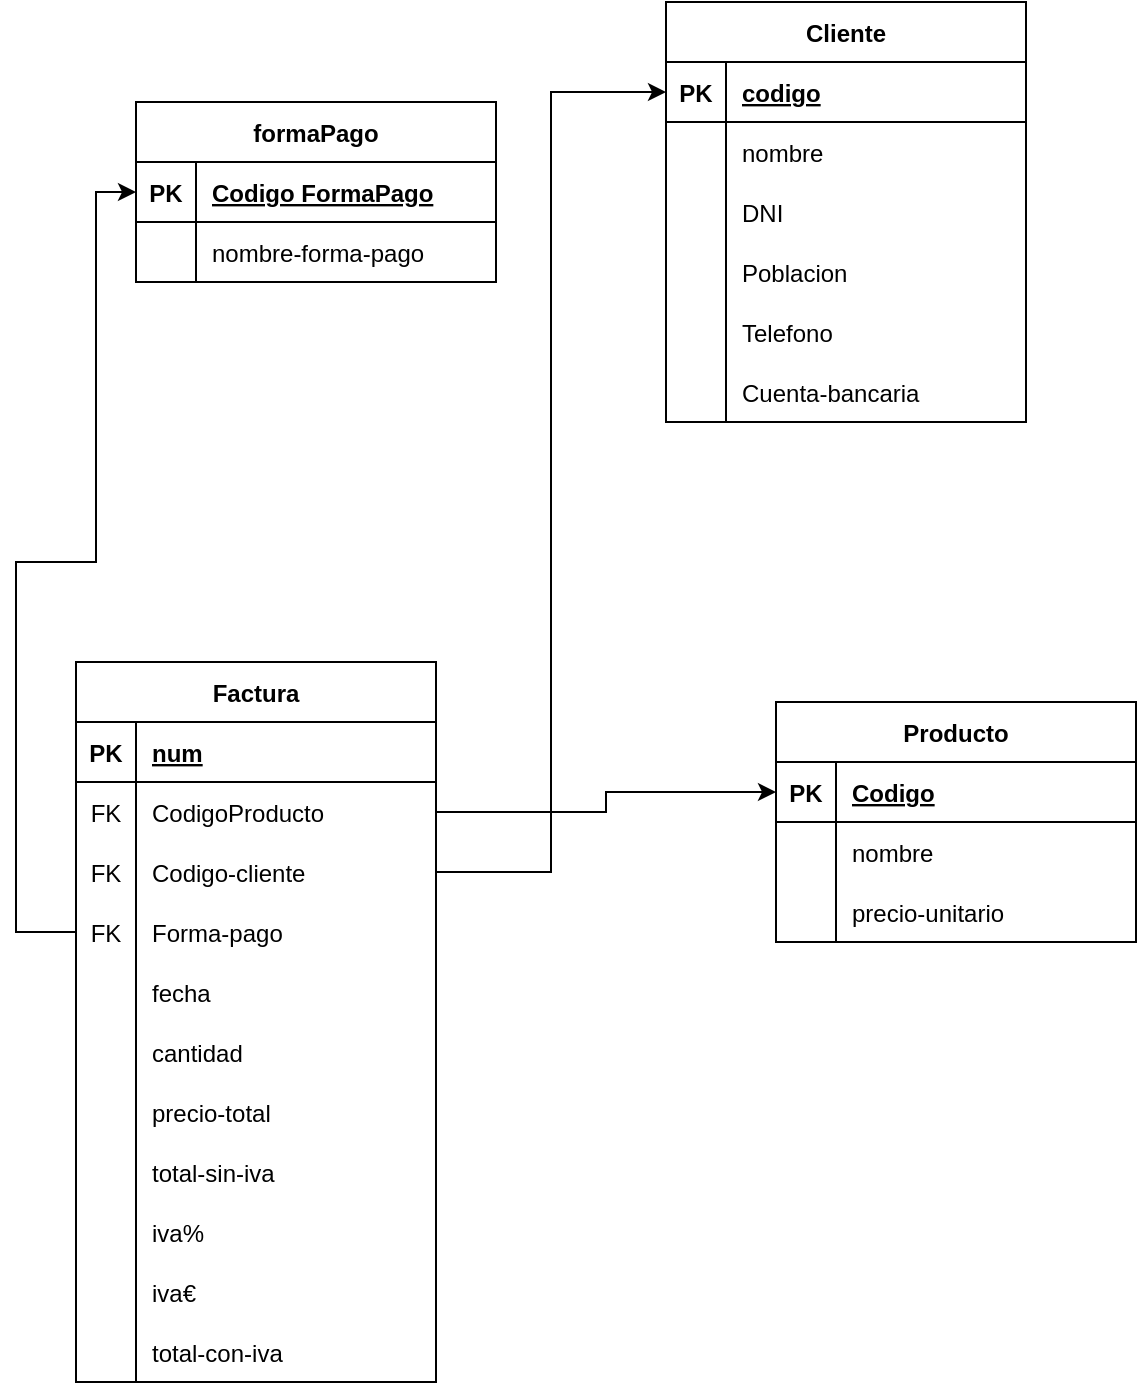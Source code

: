 <mxfile version="20.7.4" type="device"><diagram id="R2lEEEUBdFMjLlhIrx00" name="Page-1"><mxGraphModel dx="1004" dy="581" grid="1" gridSize="10" guides="1" tooltips="1" connect="1" arrows="1" fold="1" page="1" pageScale="1" pageWidth="850" pageHeight="1100" math="0" shadow="0" extFonts="Permanent Marker^https://fonts.googleapis.com/css?family=Permanent+Marker"><root><mxCell id="0"/><mxCell id="1" parent="0"/><mxCell id="qfbfT4eFLT3LKaqllqTM-1" value="Factura" style="shape=table;startSize=30;container=1;collapsible=1;childLayout=tableLayout;fixedRows=1;rowLines=0;fontStyle=1;align=center;resizeLast=1;" parent="1" vertex="1"><mxGeometry x="40" y="420" width="180" height="360" as="geometry"/></mxCell><mxCell id="qfbfT4eFLT3LKaqllqTM-2" value="" style="shape=tableRow;horizontal=0;startSize=0;swimlaneHead=0;swimlaneBody=0;fillColor=none;collapsible=0;dropTarget=0;points=[[0,0.5],[1,0.5]];portConstraint=eastwest;top=0;left=0;right=0;bottom=1;" parent="qfbfT4eFLT3LKaqllqTM-1" vertex="1"><mxGeometry y="30" width="180" height="30" as="geometry"/></mxCell><mxCell id="qfbfT4eFLT3LKaqllqTM-3" value="PK" style="shape=partialRectangle;connectable=0;fillColor=none;top=0;left=0;bottom=0;right=0;fontStyle=1;overflow=hidden;" parent="qfbfT4eFLT3LKaqllqTM-2" vertex="1"><mxGeometry width="30" height="30" as="geometry"><mxRectangle width="30" height="30" as="alternateBounds"/></mxGeometry></mxCell><mxCell id="qfbfT4eFLT3LKaqllqTM-4" value="num" style="shape=partialRectangle;connectable=0;fillColor=none;top=0;left=0;bottom=0;right=0;align=left;spacingLeft=6;fontStyle=5;overflow=hidden;" parent="qfbfT4eFLT3LKaqllqTM-2" vertex="1"><mxGeometry x="30" width="150" height="30" as="geometry"><mxRectangle width="150" height="30" as="alternateBounds"/></mxGeometry></mxCell><mxCell id="qfbfT4eFLT3LKaqllqTM-118" value="" style="shape=tableRow;horizontal=0;startSize=0;swimlaneHead=0;swimlaneBody=0;fillColor=none;collapsible=0;dropTarget=0;points=[[0,0.5],[1,0.5]];portConstraint=eastwest;top=0;left=0;right=0;bottom=0;" parent="qfbfT4eFLT3LKaqllqTM-1" vertex="1"><mxGeometry y="60" width="180" height="30" as="geometry"/></mxCell><mxCell id="qfbfT4eFLT3LKaqllqTM-119" value="FK" style="shape=partialRectangle;connectable=0;fillColor=none;top=0;left=0;bottom=0;right=0;editable=1;overflow=hidden;" parent="qfbfT4eFLT3LKaqllqTM-118" vertex="1"><mxGeometry width="30" height="30" as="geometry"><mxRectangle width="30" height="30" as="alternateBounds"/></mxGeometry></mxCell><mxCell id="qfbfT4eFLT3LKaqllqTM-120" value="CodigoProducto" style="shape=partialRectangle;connectable=0;fillColor=none;top=0;left=0;bottom=0;right=0;align=left;spacingLeft=6;overflow=hidden;" parent="qfbfT4eFLT3LKaqllqTM-118" vertex="1"><mxGeometry x="30" width="150" height="30" as="geometry"><mxRectangle width="150" height="30" as="alternateBounds"/></mxGeometry></mxCell><mxCell id="qfbfT4eFLT3LKaqllqTM-136" value="" style="shape=tableRow;horizontal=0;startSize=0;swimlaneHead=0;swimlaneBody=0;fillColor=none;collapsible=0;dropTarget=0;points=[[0,0.5],[1,0.5]];portConstraint=eastwest;top=0;left=0;right=0;bottom=0;" parent="qfbfT4eFLT3LKaqllqTM-1" vertex="1"><mxGeometry y="90" width="180" height="30" as="geometry"/></mxCell><mxCell id="qfbfT4eFLT3LKaqllqTM-137" value="FK" style="shape=partialRectangle;connectable=0;fillColor=none;top=0;left=0;bottom=0;right=0;editable=1;overflow=hidden;" parent="qfbfT4eFLT3LKaqllqTM-136" vertex="1"><mxGeometry width="30" height="30" as="geometry"><mxRectangle width="30" height="30" as="alternateBounds"/></mxGeometry></mxCell><mxCell id="qfbfT4eFLT3LKaqllqTM-138" value="Codigo-cliente" style="shape=partialRectangle;connectable=0;fillColor=none;top=0;left=0;bottom=0;right=0;align=left;spacingLeft=6;overflow=hidden;" parent="qfbfT4eFLT3LKaqllqTM-136" vertex="1"><mxGeometry x="30" width="150" height="30" as="geometry"><mxRectangle width="150" height="30" as="alternateBounds"/></mxGeometry></mxCell><mxCell id="qfbfT4eFLT3LKaqllqTM-154" value="" style="shape=tableRow;horizontal=0;startSize=0;swimlaneHead=0;swimlaneBody=0;fillColor=none;collapsible=0;dropTarget=0;points=[[0,0.5],[1,0.5]];portConstraint=eastwest;top=0;left=0;right=0;bottom=0;" parent="qfbfT4eFLT3LKaqllqTM-1" vertex="1"><mxGeometry y="120" width="180" height="30" as="geometry"/></mxCell><mxCell id="qfbfT4eFLT3LKaqllqTM-155" value="FK" style="shape=partialRectangle;connectable=0;fillColor=none;top=0;left=0;bottom=0;right=0;editable=1;overflow=hidden;" parent="qfbfT4eFLT3LKaqllqTM-154" vertex="1"><mxGeometry width="30" height="30" as="geometry"><mxRectangle width="30" height="30" as="alternateBounds"/></mxGeometry></mxCell><mxCell id="qfbfT4eFLT3LKaqllqTM-156" value="Forma-pago" style="shape=partialRectangle;connectable=0;fillColor=none;top=0;left=0;bottom=0;right=0;align=left;spacingLeft=6;overflow=hidden;" parent="qfbfT4eFLT3LKaqllqTM-154" vertex="1"><mxGeometry x="30" width="150" height="30" as="geometry"><mxRectangle width="150" height="30" as="alternateBounds"/></mxGeometry></mxCell><mxCell id="qfbfT4eFLT3LKaqllqTM-5" value="" style="shape=tableRow;horizontal=0;startSize=0;swimlaneHead=0;swimlaneBody=0;fillColor=none;collapsible=0;dropTarget=0;points=[[0,0.5],[1,0.5]];portConstraint=eastwest;top=0;left=0;right=0;bottom=0;" parent="qfbfT4eFLT3LKaqllqTM-1" vertex="1"><mxGeometry y="150" width="180" height="30" as="geometry"/></mxCell><mxCell id="qfbfT4eFLT3LKaqllqTM-6" value="" style="shape=partialRectangle;connectable=0;fillColor=none;top=0;left=0;bottom=0;right=0;editable=1;overflow=hidden;" parent="qfbfT4eFLT3LKaqllqTM-5" vertex="1"><mxGeometry width="30" height="30" as="geometry"><mxRectangle width="30" height="30" as="alternateBounds"/></mxGeometry></mxCell><mxCell id="qfbfT4eFLT3LKaqllqTM-7" value="fecha" style="shape=partialRectangle;connectable=0;fillColor=none;top=0;left=0;bottom=0;right=0;align=left;spacingLeft=6;overflow=hidden;" parent="qfbfT4eFLT3LKaqllqTM-5" vertex="1"><mxGeometry x="30" width="150" height="30" as="geometry"><mxRectangle width="150" height="30" as="alternateBounds"/></mxGeometry></mxCell><mxCell id="qfbfT4eFLT3LKaqllqTM-99" value="" style="shape=tableRow;horizontal=0;startSize=0;swimlaneHead=0;swimlaneBody=0;fillColor=none;collapsible=0;dropTarget=0;points=[[0,0.5],[1,0.5]];portConstraint=eastwest;top=0;left=0;right=0;bottom=0;" parent="qfbfT4eFLT3LKaqllqTM-1" vertex="1"><mxGeometry y="180" width="180" height="30" as="geometry"/></mxCell><mxCell id="qfbfT4eFLT3LKaqllqTM-100" value="" style="shape=partialRectangle;connectable=0;fillColor=none;top=0;left=0;bottom=0;right=0;editable=1;overflow=hidden;" parent="qfbfT4eFLT3LKaqllqTM-99" vertex="1"><mxGeometry width="30" height="30" as="geometry"><mxRectangle width="30" height="30" as="alternateBounds"/></mxGeometry></mxCell><mxCell id="qfbfT4eFLT3LKaqllqTM-101" value="cantidad" style="shape=partialRectangle;connectable=0;fillColor=none;top=0;left=0;bottom=0;right=0;align=left;spacingLeft=6;overflow=hidden;" parent="qfbfT4eFLT3LKaqllqTM-99" vertex="1"><mxGeometry x="30" width="150" height="30" as="geometry"><mxRectangle width="150" height="30" as="alternateBounds"/></mxGeometry></mxCell><mxCell id="qfbfT4eFLT3LKaqllqTM-102" value="" style="shape=tableRow;horizontal=0;startSize=0;swimlaneHead=0;swimlaneBody=0;fillColor=none;collapsible=0;dropTarget=0;points=[[0,0.5],[1,0.5]];portConstraint=eastwest;top=0;left=0;right=0;bottom=0;" parent="qfbfT4eFLT3LKaqllqTM-1" vertex="1"><mxGeometry y="210" width="180" height="30" as="geometry"/></mxCell><mxCell id="qfbfT4eFLT3LKaqllqTM-103" value="" style="shape=partialRectangle;connectable=0;fillColor=none;top=0;left=0;bottom=0;right=0;editable=1;overflow=hidden;" parent="qfbfT4eFLT3LKaqllqTM-102" vertex="1"><mxGeometry width="30" height="30" as="geometry"><mxRectangle width="30" height="30" as="alternateBounds"/></mxGeometry></mxCell><mxCell id="qfbfT4eFLT3LKaqllqTM-104" value="precio-total" style="shape=partialRectangle;connectable=0;fillColor=none;top=0;left=0;bottom=0;right=0;align=left;spacingLeft=6;overflow=hidden;" parent="qfbfT4eFLT3LKaqllqTM-102" vertex="1"><mxGeometry x="30" width="150" height="30" as="geometry"><mxRectangle width="150" height="30" as="alternateBounds"/></mxGeometry></mxCell><mxCell id="qfbfT4eFLT3LKaqllqTM-106" value="" style="shape=tableRow;horizontal=0;startSize=0;swimlaneHead=0;swimlaneBody=0;fillColor=none;collapsible=0;dropTarget=0;points=[[0,0.5],[1,0.5]];portConstraint=eastwest;top=0;left=0;right=0;bottom=0;" parent="qfbfT4eFLT3LKaqllqTM-1" vertex="1"><mxGeometry y="240" width="180" height="30" as="geometry"/></mxCell><mxCell id="qfbfT4eFLT3LKaqllqTM-107" value="" style="shape=partialRectangle;connectable=0;fillColor=none;top=0;left=0;bottom=0;right=0;editable=1;overflow=hidden;" parent="qfbfT4eFLT3LKaqllqTM-106" vertex="1"><mxGeometry width="30" height="30" as="geometry"><mxRectangle width="30" height="30" as="alternateBounds"/></mxGeometry></mxCell><mxCell id="qfbfT4eFLT3LKaqllqTM-108" value="total-sin-iva" style="shape=partialRectangle;connectable=0;fillColor=none;top=0;left=0;bottom=0;right=0;align=left;spacingLeft=6;overflow=hidden;" parent="qfbfT4eFLT3LKaqllqTM-106" vertex="1"><mxGeometry x="30" width="150" height="30" as="geometry"><mxRectangle width="150" height="30" as="alternateBounds"/></mxGeometry></mxCell><mxCell id="qfbfT4eFLT3LKaqllqTM-109" value="" style="shape=tableRow;horizontal=0;startSize=0;swimlaneHead=0;swimlaneBody=0;fillColor=none;collapsible=0;dropTarget=0;points=[[0,0.5],[1,0.5]];portConstraint=eastwest;top=0;left=0;right=0;bottom=0;" parent="qfbfT4eFLT3LKaqllqTM-1" vertex="1"><mxGeometry y="270" width="180" height="30" as="geometry"/></mxCell><mxCell id="qfbfT4eFLT3LKaqllqTM-110" value="" style="shape=partialRectangle;connectable=0;fillColor=none;top=0;left=0;bottom=0;right=0;editable=1;overflow=hidden;" parent="qfbfT4eFLT3LKaqllqTM-109" vertex="1"><mxGeometry width="30" height="30" as="geometry"><mxRectangle width="30" height="30" as="alternateBounds"/></mxGeometry></mxCell><mxCell id="qfbfT4eFLT3LKaqllqTM-111" value="iva%" style="shape=partialRectangle;connectable=0;fillColor=none;top=0;left=0;bottom=0;right=0;align=left;spacingLeft=6;overflow=hidden;" parent="qfbfT4eFLT3LKaqllqTM-109" vertex="1"><mxGeometry x="30" width="150" height="30" as="geometry"><mxRectangle width="150" height="30" as="alternateBounds"/></mxGeometry></mxCell><mxCell id="qfbfT4eFLT3LKaqllqTM-112" value="" style="shape=tableRow;horizontal=0;startSize=0;swimlaneHead=0;swimlaneBody=0;fillColor=none;collapsible=0;dropTarget=0;points=[[0,0.5],[1,0.5]];portConstraint=eastwest;top=0;left=0;right=0;bottom=0;" parent="qfbfT4eFLT3LKaqllqTM-1" vertex="1"><mxGeometry y="300" width="180" height="30" as="geometry"/></mxCell><mxCell id="qfbfT4eFLT3LKaqllqTM-113" value="" style="shape=partialRectangle;connectable=0;fillColor=none;top=0;left=0;bottom=0;right=0;editable=1;overflow=hidden;" parent="qfbfT4eFLT3LKaqllqTM-112" vertex="1"><mxGeometry width="30" height="30" as="geometry"><mxRectangle width="30" height="30" as="alternateBounds"/></mxGeometry></mxCell><mxCell id="qfbfT4eFLT3LKaqllqTM-114" value="iva€" style="shape=partialRectangle;connectable=0;fillColor=none;top=0;left=0;bottom=0;right=0;align=left;spacingLeft=6;overflow=hidden;" parent="qfbfT4eFLT3LKaqllqTM-112" vertex="1"><mxGeometry x="30" width="150" height="30" as="geometry"><mxRectangle width="150" height="30" as="alternateBounds"/></mxGeometry></mxCell><mxCell id="qfbfT4eFLT3LKaqllqTM-115" value="" style="shape=tableRow;horizontal=0;startSize=0;swimlaneHead=0;swimlaneBody=0;fillColor=none;collapsible=0;dropTarget=0;points=[[0,0.5],[1,0.5]];portConstraint=eastwest;top=0;left=0;right=0;bottom=0;" parent="qfbfT4eFLT3LKaqllqTM-1" vertex="1"><mxGeometry y="330" width="180" height="30" as="geometry"/></mxCell><mxCell id="qfbfT4eFLT3LKaqllqTM-116" value="" style="shape=partialRectangle;connectable=0;fillColor=none;top=0;left=0;bottom=0;right=0;editable=1;overflow=hidden;" parent="qfbfT4eFLT3LKaqllqTM-115" vertex="1"><mxGeometry width="30" height="30" as="geometry"><mxRectangle width="30" height="30" as="alternateBounds"/></mxGeometry></mxCell><mxCell id="qfbfT4eFLT3LKaqllqTM-117" value="total-con-iva" style="shape=partialRectangle;connectable=0;fillColor=none;top=0;left=0;bottom=0;right=0;align=left;spacingLeft=6;overflow=hidden;" parent="qfbfT4eFLT3LKaqllqTM-115" vertex="1"><mxGeometry x="30" width="150" height="30" as="geometry"><mxRectangle width="150" height="30" as="alternateBounds"/></mxGeometry></mxCell><mxCell id="qfbfT4eFLT3LKaqllqTM-14" value="Cliente" style="shape=table;startSize=30;container=1;collapsible=1;childLayout=tableLayout;fixedRows=1;rowLines=0;fontStyle=1;align=center;resizeLast=1;" parent="1" vertex="1"><mxGeometry x="335" y="90" width="180" height="210" as="geometry"/></mxCell><mxCell id="qfbfT4eFLT3LKaqllqTM-15" value="" style="shape=tableRow;horizontal=0;startSize=0;swimlaneHead=0;swimlaneBody=0;fillColor=none;collapsible=0;dropTarget=0;points=[[0,0.5],[1,0.5]];portConstraint=eastwest;top=0;left=0;right=0;bottom=1;" parent="qfbfT4eFLT3LKaqllqTM-14" vertex="1"><mxGeometry y="30" width="180" height="30" as="geometry"/></mxCell><mxCell id="qfbfT4eFLT3LKaqllqTM-16" value="PK" style="shape=partialRectangle;connectable=0;fillColor=none;top=0;left=0;bottom=0;right=0;fontStyle=1;overflow=hidden;" parent="qfbfT4eFLT3LKaqllqTM-15" vertex="1"><mxGeometry width="30" height="30" as="geometry"><mxRectangle width="30" height="30" as="alternateBounds"/></mxGeometry></mxCell><mxCell id="qfbfT4eFLT3LKaqllqTM-17" value="codigo" style="shape=partialRectangle;connectable=0;fillColor=none;top=0;left=0;bottom=0;right=0;align=left;spacingLeft=6;fontStyle=5;overflow=hidden;" parent="qfbfT4eFLT3LKaqllqTM-15" vertex="1"><mxGeometry x="30" width="150" height="30" as="geometry"><mxRectangle width="150" height="30" as="alternateBounds"/></mxGeometry></mxCell><mxCell id="qfbfT4eFLT3LKaqllqTM-18" value="" style="shape=tableRow;horizontal=0;startSize=0;swimlaneHead=0;swimlaneBody=0;fillColor=none;collapsible=0;dropTarget=0;points=[[0,0.5],[1,0.5]];portConstraint=eastwest;top=0;left=0;right=0;bottom=0;" parent="qfbfT4eFLT3LKaqllqTM-14" vertex="1"><mxGeometry y="60" width="180" height="30" as="geometry"/></mxCell><mxCell id="qfbfT4eFLT3LKaqllqTM-19" value="" style="shape=partialRectangle;connectable=0;fillColor=none;top=0;left=0;bottom=0;right=0;editable=1;overflow=hidden;" parent="qfbfT4eFLT3LKaqllqTM-18" vertex="1"><mxGeometry width="30" height="30" as="geometry"><mxRectangle width="30" height="30" as="alternateBounds"/></mxGeometry></mxCell><mxCell id="qfbfT4eFLT3LKaqllqTM-20" value="nombre" style="shape=partialRectangle;connectable=0;fillColor=none;top=0;left=0;bottom=0;right=0;align=left;spacingLeft=6;overflow=hidden;" parent="qfbfT4eFLT3LKaqllqTM-18" vertex="1"><mxGeometry x="30" width="150" height="30" as="geometry"><mxRectangle width="150" height="30" as="alternateBounds"/></mxGeometry></mxCell><mxCell id="qfbfT4eFLT3LKaqllqTM-21" value="" style="shape=tableRow;horizontal=0;startSize=0;swimlaneHead=0;swimlaneBody=0;fillColor=none;collapsible=0;dropTarget=0;points=[[0,0.5],[1,0.5]];portConstraint=eastwest;top=0;left=0;right=0;bottom=0;" parent="qfbfT4eFLT3LKaqllqTM-14" vertex="1"><mxGeometry y="90" width="180" height="30" as="geometry"/></mxCell><mxCell id="qfbfT4eFLT3LKaqllqTM-22" value="" style="shape=partialRectangle;connectable=0;fillColor=none;top=0;left=0;bottom=0;right=0;editable=1;overflow=hidden;" parent="qfbfT4eFLT3LKaqllqTM-21" vertex="1"><mxGeometry width="30" height="30" as="geometry"><mxRectangle width="30" height="30" as="alternateBounds"/></mxGeometry></mxCell><mxCell id="qfbfT4eFLT3LKaqllqTM-23" value="DNI" style="shape=partialRectangle;connectable=0;fillColor=none;top=0;left=0;bottom=0;right=0;align=left;spacingLeft=6;overflow=hidden;" parent="qfbfT4eFLT3LKaqllqTM-21" vertex="1"><mxGeometry x="30" width="150" height="30" as="geometry"><mxRectangle width="150" height="30" as="alternateBounds"/></mxGeometry></mxCell><mxCell id="qfbfT4eFLT3LKaqllqTM-24" value="" style="shape=tableRow;horizontal=0;startSize=0;swimlaneHead=0;swimlaneBody=0;fillColor=none;collapsible=0;dropTarget=0;points=[[0,0.5],[1,0.5]];portConstraint=eastwest;top=0;left=0;right=0;bottom=0;" parent="qfbfT4eFLT3LKaqllqTM-14" vertex="1"><mxGeometry y="120" width="180" height="30" as="geometry"/></mxCell><mxCell id="qfbfT4eFLT3LKaqllqTM-25" value="" style="shape=partialRectangle;connectable=0;fillColor=none;top=0;left=0;bottom=0;right=0;editable=1;overflow=hidden;" parent="qfbfT4eFLT3LKaqllqTM-24" vertex="1"><mxGeometry width="30" height="30" as="geometry"><mxRectangle width="30" height="30" as="alternateBounds"/></mxGeometry></mxCell><mxCell id="qfbfT4eFLT3LKaqllqTM-26" value="Poblacion" style="shape=partialRectangle;connectable=0;fillColor=none;top=0;left=0;bottom=0;right=0;align=left;spacingLeft=6;overflow=hidden;" parent="qfbfT4eFLT3LKaqllqTM-24" vertex="1"><mxGeometry x="30" width="150" height="30" as="geometry"><mxRectangle width="150" height="30" as="alternateBounds"/></mxGeometry></mxCell><mxCell id="qfbfT4eFLT3LKaqllqTM-27" value="" style="shape=tableRow;horizontal=0;startSize=0;swimlaneHead=0;swimlaneBody=0;fillColor=none;collapsible=0;dropTarget=0;points=[[0,0.5],[1,0.5]];portConstraint=eastwest;top=0;left=0;right=0;bottom=0;" parent="qfbfT4eFLT3LKaqllqTM-14" vertex="1"><mxGeometry y="150" width="180" height="30" as="geometry"/></mxCell><mxCell id="qfbfT4eFLT3LKaqllqTM-28" value="" style="shape=partialRectangle;connectable=0;fillColor=none;top=0;left=0;bottom=0;right=0;editable=1;overflow=hidden;" parent="qfbfT4eFLT3LKaqllqTM-27" vertex="1"><mxGeometry width="30" height="30" as="geometry"><mxRectangle width="30" height="30" as="alternateBounds"/></mxGeometry></mxCell><mxCell id="qfbfT4eFLT3LKaqllqTM-29" value="Telefono" style="shape=partialRectangle;connectable=0;fillColor=none;top=0;left=0;bottom=0;right=0;align=left;spacingLeft=6;overflow=hidden;" parent="qfbfT4eFLT3LKaqllqTM-27" vertex="1"><mxGeometry x="30" width="150" height="30" as="geometry"><mxRectangle width="150" height="30" as="alternateBounds"/></mxGeometry></mxCell><mxCell id="qfbfT4eFLT3LKaqllqTM-144" value="" style="shape=tableRow;horizontal=0;startSize=0;swimlaneHead=0;swimlaneBody=0;fillColor=none;collapsible=0;dropTarget=0;points=[[0,0.5],[1,0.5]];portConstraint=eastwest;top=0;left=0;right=0;bottom=0;" parent="qfbfT4eFLT3LKaqllqTM-14" vertex="1"><mxGeometry y="180" width="180" height="30" as="geometry"/></mxCell><mxCell id="qfbfT4eFLT3LKaqllqTM-145" value="" style="shape=partialRectangle;connectable=0;fillColor=none;top=0;left=0;bottom=0;right=0;editable=1;overflow=hidden;" parent="qfbfT4eFLT3LKaqllqTM-144" vertex="1"><mxGeometry width="30" height="30" as="geometry"><mxRectangle width="30" height="30" as="alternateBounds"/></mxGeometry></mxCell><mxCell id="qfbfT4eFLT3LKaqllqTM-146" value="Cuenta-bancaria" style="shape=partialRectangle;connectable=0;fillColor=none;top=0;left=0;bottom=0;right=0;align=left;spacingLeft=6;overflow=hidden;" parent="qfbfT4eFLT3LKaqllqTM-144" vertex="1"><mxGeometry x="30" width="150" height="30" as="geometry"><mxRectangle width="150" height="30" as="alternateBounds"/></mxGeometry></mxCell><mxCell id="qfbfT4eFLT3LKaqllqTM-43" value="Producto" style="shape=table;startSize=30;container=1;collapsible=1;childLayout=tableLayout;fixedRows=1;rowLines=0;fontStyle=1;align=center;resizeLast=1;" parent="1" vertex="1"><mxGeometry x="390" y="440" width="180" height="120" as="geometry"/></mxCell><mxCell id="qfbfT4eFLT3LKaqllqTM-44" value="" style="shape=tableRow;horizontal=0;startSize=0;swimlaneHead=0;swimlaneBody=0;fillColor=none;collapsible=0;dropTarget=0;points=[[0,0.5],[1,0.5]];portConstraint=eastwest;top=0;left=0;right=0;bottom=1;" parent="qfbfT4eFLT3LKaqllqTM-43" vertex="1"><mxGeometry y="30" width="180" height="30" as="geometry"/></mxCell><mxCell id="qfbfT4eFLT3LKaqllqTM-45" value="PK" style="shape=partialRectangle;connectable=0;fillColor=none;top=0;left=0;bottom=0;right=0;fontStyle=1;overflow=hidden;" parent="qfbfT4eFLT3LKaqllqTM-44" vertex="1"><mxGeometry width="30" height="30" as="geometry"><mxRectangle width="30" height="30" as="alternateBounds"/></mxGeometry></mxCell><mxCell id="qfbfT4eFLT3LKaqllqTM-46" value="Codigo" style="shape=partialRectangle;connectable=0;fillColor=none;top=0;left=0;bottom=0;right=0;align=left;spacingLeft=6;fontStyle=5;overflow=hidden;" parent="qfbfT4eFLT3LKaqllqTM-44" vertex="1"><mxGeometry x="30" width="150" height="30" as="geometry"><mxRectangle width="150" height="30" as="alternateBounds"/></mxGeometry></mxCell><mxCell id="qfbfT4eFLT3LKaqllqTM-47" value="" style="shape=tableRow;horizontal=0;startSize=0;swimlaneHead=0;swimlaneBody=0;fillColor=none;collapsible=0;dropTarget=0;points=[[0,0.5],[1,0.5]];portConstraint=eastwest;top=0;left=0;right=0;bottom=0;" parent="qfbfT4eFLT3LKaqllqTM-43" vertex="1"><mxGeometry y="60" width="180" height="30" as="geometry"/></mxCell><mxCell id="qfbfT4eFLT3LKaqllqTM-48" value="" style="shape=partialRectangle;connectable=0;fillColor=none;top=0;left=0;bottom=0;right=0;editable=1;overflow=hidden;" parent="qfbfT4eFLT3LKaqllqTM-47" vertex="1"><mxGeometry width="30" height="30" as="geometry"><mxRectangle width="30" height="30" as="alternateBounds"/></mxGeometry></mxCell><mxCell id="qfbfT4eFLT3LKaqllqTM-49" value="nombre" style="shape=partialRectangle;connectable=0;fillColor=none;top=0;left=0;bottom=0;right=0;align=left;spacingLeft=6;overflow=hidden;" parent="qfbfT4eFLT3LKaqllqTM-47" vertex="1"><mxGeometry x="30" width="150" height="30" as="geometry"><mxRectangle width="150" height="30" as="alternateBounds"/></mxGeometry></mxCell><mxCell id="qfbfT4eFLT3LKaqllqTM-53" value="" style="shape=tableRow;horizontal=0;startSize=0;swimlaneHead=0;swimlaneBody=0;fillColor=none;collapsible=0;dropTarget=0;points=[[0,0.5],[1,0.5]];portConstraint=eastwest;top=0;left=0;right=0;bottom=0;" parent="qfbfT4eFLT3LKaqllqTM-43" vertex="1"><mxGeometry y="90" width="180" height="30" as="geometry"/></mxCell><mxCell id="qfbfT4eFLT3LKaqllqTM-54" value="" style="shape=partialRectangle;connectable=0;fillColor=none;top=0;left=0;bottom=0;right=0;editable=1;overflow=hidden;" parent="qfbfT4eFLT3LKaqllqTM-53" vertex="1"><mxGeometry width="30" height="30" as="geometry"><mxRectangle width="30" height="30" as="alternateBounds"/></mxGeometry></mxCell><mxCell id="qfbfT4eFLT3LKaqllqTM-55" value="precio-unitario" style="shape=partialRectangle;connectable=0;fillColor=none;top=0;left=0;bottom=0;right=0;align=left;spacingLeft=6;overflow=hidden;" parent="qfbfT4eFLT3LKaqllqTM-53" vertex="1"><mxGeometry x="30" width="150" height="30" as="geometry"><mxRectangle width="150" height="30" as="alternateBounds"/></mxGeometry></mxCell><mxCell id="qfbfT4eFLT3LKaqllqTM-123" value="formaPago" style="shape=table;startSize=30;container=1;collapsible=1;childLayout=tableLayout;fixedRows=1;rowLines=0;fontStyle=1;align=center;resizeLast=1;" parent="1" vertex="1"><mxGeometry x="70" y="140" width="180" height="90" as="geometry"/></mxCell><mxCell id="qfbfT4eFLT3LKaqllqTM-124" value="" style="shape=tableRow;horizontal=0;startSize=0;swimlaneHead=0;swimlaneBody=0;fillColor=none;collapsible=0;dropTarget=0;points=[[0,0.5],[1,0.5]];portConstraint=eastwest;top=0;left=0;right=0;bottom=1;" parent="qfbfT4eFLT3LKaqllqTM-123" vertex="1"><mxGeometry y="30" width="180" height="30" as="geometry"/></mxCell><mxCell id="qfbfT4eFLT3LKaqllqTM-125" value="PK" style="shape=partialRectangle;connectable=0;fillColor=none;top=0;left=0;bottom=0;right=0;fontStyle=1;overflow=hidden;" parent="qfbfT4eFLT3LKaqllqTM-124" vertex="1"><mxGeometry width="30" height="30" as="geometry"><mxRectangle width="30" height="30" as="alternateBounds"/></mxGeometry></mxCell><mxCell id="qfbfT4eFLT3LKaqllqTM-126" value="Codigo FormaPago" style="shape=partialRectangle;connectable=0;fillColor=none;top=0;left=0;bottom=0;right=0;align=left;spacingLeft=6;fontStyle=5;overflow=hidden;" parent="qfbfT4eFLT3LKaqllqTM-124" vertex="1"><mxGeometry x="30" width="150" height="30" as="geometry"><mxRectangle width="150" height="30" as="alternateBounds"/></mxGeometry></mxCell><mxCell id="qfbfT4eFLT3LKaqllqTM-127" value="" style="shape=tableRow;horizontal=0;startSize=0;swimlaneHead=0;swimlaneBody=0;fillColor=none;collapsible=0;dropTarget=0;points=[[0,0.5],[1,0.5]];portConstraint=eastwest;top=0;left=0;right=0;bottom=0;" parent="qfbfT4eFLT3LKaqllqTM-123" vertex="1"><mxGeometry y="60" width="180" height="30" as="geometry"/></mxCell><mxCell id="qfbfT4eFLT3LKaqllqTM-128" value="" style="shape=partialRectangle;connectable=0;fillColor=none;top=0;left=0;bottom=0;right=0;editable=1;overflow=hidden;" parent="qfbfT4eFLT3LKaqllqTM-127" vertex="1"><mxGeometry width="30" height="30" as="geometry"><mxRectangle width="30" height="30" as="alternateBounds"/></mxGeometry></mxCell><mxCell id="qfbfT4eFLT3LKaqllqTM-129" value="nombre-forma-pago" style="shape=partialRectangle;connectable=0;fillColor=none;top=0;left=0;bottom=0;right=0;align=left;spacingLeft=6;overflow=hidden;" parent="qfbfT4eFLT3LKaqllqTM-127" vertex="1"><mxGeometry x="30" width="150" height="30" as="geometry"><mxRectangle width="150" height="30" as="alternateBounds"/></mxGeometry></mxCell><mxCell id="3cvyKaKz4Y2x7FaTIBOb-1" style="edgeStyle=orthogonalEdgeStyle;rounded=0;orthogonalLoop=1;jettySize=auto;html=1;entryX=0;entryY=0.5;entryDx=0;entryDy=0;" edge="1" parent="1" source="qfbfT4eFLT3LKaqllqTM-154" target="qfbfT4eFLT3LKaqllqTM-124"><mxGeometry relative="1" as="geometry"><Array as="points"><mxPoint x="10" y="555"/><mxPoint x="10" y="370"/><mxPoint x="50" y="370"/><mxPoint x="50" y="185"/></Array></mxGeometry></mxCell><mxCell id="3cvyKaKz4Y2x7FaTIBOb-2" style="edgeStyle=orthogonalEdgeStyle;rounded=0;orthogonalLoop=1;jettySize=auto;html=1;entryX=0;entryY=0.5;entryDx=0;entryDy=0;" edge="1" parent="1" source="qfbfT4eFLT3LKaqllqTM-118" target="qfbfT4eFLT3LKaqllqTM-44"><mxGeometry relative="1" as="geometry"/></mxCell><mxCell id="3cvyKaKz4Y2x7FaTIBOb-3" style="edgeStyle=orthogonalEdgeStyle;rounded=0;orthogonalLoop=1;jettySize=auto;html=1;entryX=0;entryY=0.5;entryDx=0;entryDy=0;" edge="1" parent="1" source="qfbfT4eFLT3LKaqllqTM-136" target="qfbfT4eFLT3LKaqllqTM-15"><mxGeometry relative="1" as="geometry"/></mxCell></root></mxGraphModel></diagram></mxfile>